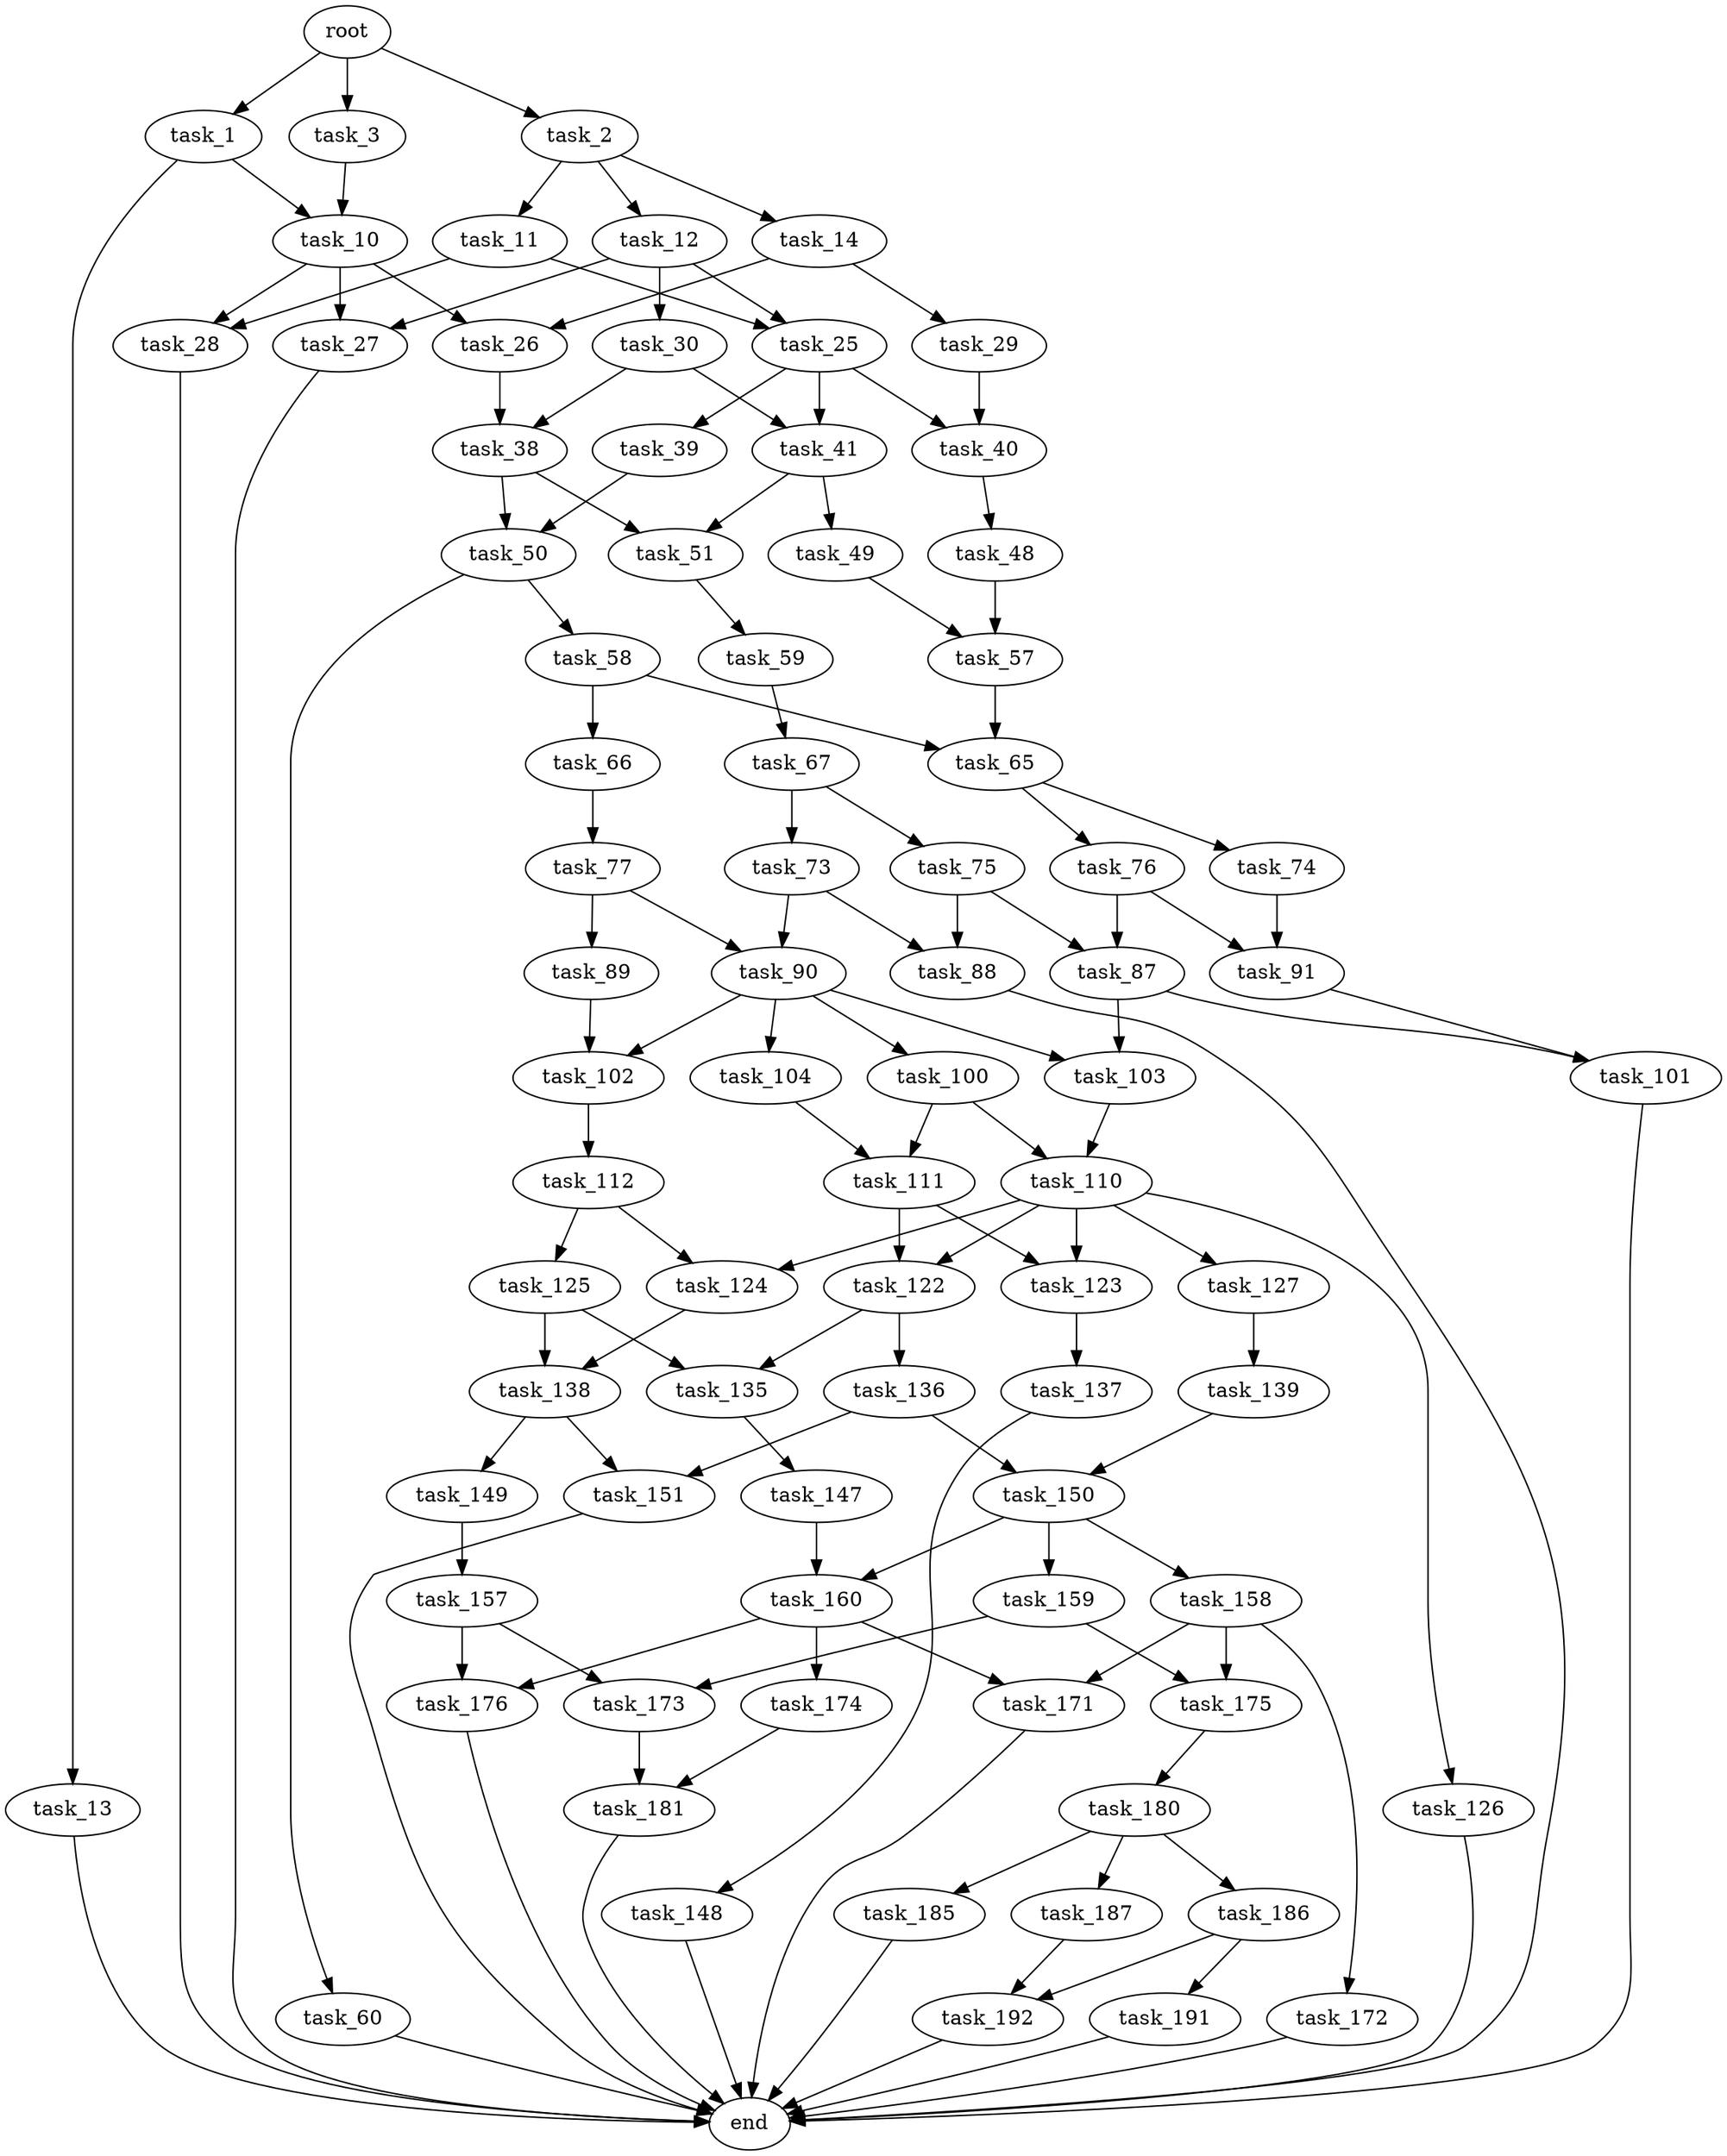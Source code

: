 digraph G {
  root [size="0.000000"];
  task_1 [size="368293445632.000000"];
  task_2 [size="5472253475.000000"];
  task_3 [size="134217728000.000000"];
  task_10 [size="44763938959.000000"];
  task_13 [size="441070622597.000000"];
  task_11 [size="231928233984.000000"];
  task_12 [size="4265637607.000000"];
  task_14 [size="39475414957.000000"];
  task_26 [size="368293445632.000000"];
  task_27 [size="782757789696.000000"];
  task_28 [size="38501619719.000000"];
  task_25 [size="9186328978.000000"];
  task_30 [size="379895014798.000000"];
  end [size="0.000000"];
  task_29 [size="38843431403.000000"];
  task_39 [size="28991029248.000000"];
  task_40 [size="12015774626.000000"];
  task_41 [size="5445205490.000000"];
  task_38 [size="10054379508.000000"];
  task_50 [size="1799406410.000000"];
  task_51 [size="8589934592.000000"];
  task_48 [size="4371001788.000000"];
  task_49 [size="1618322110.000000"];
  task_57 [size="29546953365.000000"];
  task_58 [size="24014615953.000000"];
  task_60 [size="13578599617.000000"];
  task_59 [size="8086415814.000000"];
  task_65 [size="368293445632.000000"];
  task_66 [size="549755813888.000000"];
  task_67 [size="36369882674.000000"];
  task_74 [size="368293445632.000000"];
  task_76 [size="1366529226.000000"];
  task_77 [size="14689108004.000000"];
  task_73 [size="68719476736.000000"];
  task_75 [size="68719476736.000000"];
  task_88 [size="8589934592.000000"];
  task_90 [size="368293445632.000000"];
  task_91 [size="134217728000.000000"];
  task_87 [size="104642038814.000000"];
  task_89 [size="1073741824000.000000"];
  task_101 [size="549755813888.000000"];
  task_103 [size="8589934592.000000"];
  task_102 [size="1073741824000.000000"];
  task_100 [size="14408985659.000000"];
  task_104 [size="400602333576.000000"];
  task_110 [size="28991029248.000000"];
  task_111 [size="549755813888.000000"];
  task_112 [size="258578863112.000000"];
  task_122 [size="2420050276.000000"];
  task_123 [size="8589934592.000000"];
  task_124 [size="8589934592.000000"];
  task_126 [size="2911969551.000000"];
  task_127 [size="19412236819.000000"];
  task_125 [size="28991029248.000000"];
  task_135 [size="231928233984.000000"];
  task_136 [size="2016924578.000000"];
  task_137 [size="24780233883.000000"];
  task_138 [size="28991029248.000000"];
  task_139 [size="512024146476.000000"];
  task_147 [size="18887854476.000000"];
  task_150 [size="3117520650.000000"];
  task_151 [size="728790744867.000000"];
  task_148 [size="68719476736.000000"];
  task_149 [size="68719476736.000000"];
  task_160 [size="19535824531.000000"];
  task_157 [size="231928233984.000000"];
  task_158 [size="368293445632.000000"];
  task_159 [size="7531780956.000000"];
  task_173 [size="621053707924.000000"];
  task_176 [size="24033428328.000000"];
  task_171 [size="189268220789.000000"];
  task_172 [size="159755671434.000000"];
  task_175 [size="191561297532.000000"];
  task_174 [size="161147462944.000000"];
  task_181 [size="432424469672.000000"];
  task_180 [size="335814171178.000000"];
  task_185 [size="368293445632.000000"];
  task_186 [size="231928233984.000000"];
  task_187 [size="134217728000.000000"];
  task_191 [size="134217728000.000000"];
  task_192 [size="452763604103.000000"];

  root -> task_1 [size="1.000000"];
  root -> task_2 [size="1.000000"];
  root -> task_3 [size="1.000000"];
  task_1 -> task_10 [size="411041792.000000"];
  task_1 -> task_13 [size="411041792.000000"];
  task_2 -> task_11 [size="679477248.000000"];
  task_2 -> task_12 [size="679477248.000000"];
  task_2 -> task_14 [size="679477248.000000"];
  task_3 -> task_10 [size="209715200.000000"];
  task_10 -> task_26 [size="838860800.000000"];
  task_10 -> task_27 [size="838860800.000000"];
  task_10 -> task_28 [size="838860800.000000"];
  task_13 -> end [size="1.000000"];
  task_11 -> task_25 [size="301989888.000000"];
  task_11 -> task_28 [size="301989888.000000"];
  task_12 -> task_25 [size="209715200.000000"];
  task_12 -> task_27 [size="209715200.000000"];
  task_12 -> task_30 [size="209715200.000000"];
  task_14 -> task_26 [size="679477248.000000"];
  task_14 -> task_29 [size="679477248.000000"];
  task_26 -> task_38 [size="411041792.000000"];
  task_27 -> end [size="1.000000"];
  task_28 -> end [size="1.000000"];
  task_25 -> task_39 [size="411041792.000000"];
  task_25 -> task_40 [size="411041792.000000"];
  task_25 -> task_41 [size="411041792.000000"];
  task_30 -> task_38 [size="411041792.000000"];
  task_30 -> task_41 [size="411041792.000000"];
  task_29 -> task_40 [size="838860800.000000"];
  task_39 -> task_50 [size="75497472.000000"];
  task_40 -> task_48 [size="209715200.000000"];
  task_41 -> task_49 [size="411041792.000000"];
  task_41 -> task_51 [size="411041792.000000"];
  task_38 -> task_50 [size="411041792.000000"];
  task_38 -> task_51 [size="411041792.000000"];
  task_50 -> task_58 [size="134217728.000000"];
  task_50 -> task_60 [size="134217728.000000"];
  task_51 -> task_59 [size="33554432.000000"];
  task_48 -> task_57 [size="209715200.000000"];
  task_49 -> task_57 [size="33554432.000000"];
  task_57 -> task_65 [size="75497472.000000"];
  task_58 -> task_65 [size="75497472.000000"];
  task_58 -> task_66 [size="75497472.000000"];
  task_60 -> end [size="1.000000"];
  task_59 -> task_67 [size="134217728.000000"];
  task_65 -> task_74 [size="411041792.000000"];
  task_65 -> task_76 [size="411041792.000000"];
  task_66 -> task_77 [size="536870912.000000"];
  task_67 -> task_73 [size="75497472.000000"];
  task_67 -> task_75 [size="75497472.000000"];
  task_74 -> task_91 [size="411041792.000000"];
  task_76 -> task_87 [size="75497472.000000"];
  task_76 -> task_91 [size="75497472.000000"];
  task_77 -> task_89 [size="536870912.000000"];
  task_77 -> task_90 [size="536870912.000000"];
  task_73 -> task_88 [size="134217728.000000"];
  task_73 -> task_90 [size="134217728.000000"];
  task_75 -> task_87 [size="134217728.000000"];
  task_75 -> task_88 [size="134217728.000000"];
  task_88 -> end [size="1.000000"];
  task_90 -> task_100 [size="411041792.000000"];
  task_90 -> task_102 [size="411041792.000000"];
  task_90 -> task_103 [size="411041792.000000"];
  task_90 -> task_104 [size="411041792.000000"];
  task_91 -> task_101 [size="209715200.000000"];
  task_87 -> task_101 [size="75497472.000000"];
  task_87 -> task_103 [size="75497472.000000"];
  task_89 -> task_102 [size="838860800.000000"];
  task_101 -> end [size="1.000000"];
  task_103 -> task_110 [size="33554432.000000"];
  task_102 -> task_112 [size="838860800.000000"];
  task_100 -> task_110 [size="75497472.000000"];
  task_100 -> task_111 [size="75497472.000000"];
  task_104 -> task_111 [size="679477248.000000"];
  task_110 -> task_122 [size="75497472.000000"];
  task_110 -> task_123 [size="75497472.000000"];
  task_110 -> task_124 [size="75497472.000000"];
  task_110 -> task_126 [size="75497472.000000"];
  task_110 -> task_127 [size="75497472.000000"];
  task_111 -> task_122 [size="536870912.000000"];
  task_111 -> task_123 [size="536870912.000000"];
  task_112 -> task_124 [size="411041792.000000"];
  task_112 -> task_125 [size="411041792.000000"];
  task_122 -> task_135 [size="75497472.000000"];
  task_122 -> task_136 [size="75497472.000000"];
  task_123 -> task_137 [size="33554432.000000"];
  task_124 -> task_138 [size="33554432.000000"];
  task_126 -> end [size="1.000000"];
  task_127 -> task_139 [size="838860800.000000"];
  task_125 -> task_135 [size="75497472.000000"];
  task_125 -> task_138 [size="75497472.000000"];
  task_135 -> task_147 [size="301989888.000000"];
  task_136 -> task_150 [size="134217728.000000"];
  task_136 -> task_151 [size="134217728.000000"];
  task_137 -> task_148 [size="679477248.000000"];
  task_138 -> task_149 [size="75497472.000000"];
  task_138 -> task_151 [size="75497472.000000"];
  task_139 -> task_150 [size="411041792.000000"];
  task_147 -> task_160 [size="301989888.000000"];
  task_150 -> task_158 [size="75497472.000000"];
  task_150 -> task_159 [size="75497472.000000"];
  task_150 -> task_160 [size="75497472.000000"];
  task_151 -> end [size="1.000000"];
  task_148 -> end [size="1.000000"];
  task_149 -> task_157 [size="134217728.000000"];
  task_160 -> task_171 [size="838860800.000000"];
  task_160 -> task_174 [size="838860800.000000"];
  task_160 -> task_176 [size="838860800.000000"];
  task_157 -> task_173 [size="301989888.000000"];
  task_157 -> task_176 [size="301989888.000000"];
  task_158 -> task_171 [size="411041792.000000"];
  task_158 -> task_172 [size="411041792.000000"];
  task_158 -> task_175 [size="411041792.000000"];
  task_159 -> task_173 [size="301989888.000000"];
  task_159 -> task_175 [size="301989888.000000"];
  task_173 -> task_181 [size="536870912.000000"];
  task_176 -> end [size="1.000000"];
  task_171 -> end [size="1.000000"];
  task_172 -> end [size="1.000000"];
  task_175 -> task_180 [size="134217728.000000"];
  task_174 -> task_181 [size="536870912.000000"];
  task_181 -> end [size="1.000000"];
  task_180 -> task_185 [size="411041792.000000"];
  task_180 -> task_186 [size="411041792.000000"];
  task_180 -> task_187 [size="411041792.000000"];
  task_185 -> end [size="1.000000"];
  task_186 -> task_191 [size="301989888.000000"];
  task_186 -> task_192 [size="301989888.000000"];
  task_187 -> task_192 [size="209715200.000000"];
  task_191 -> end [size="1.000000"];
  task_192 -> end [size="1.000000"];
}
